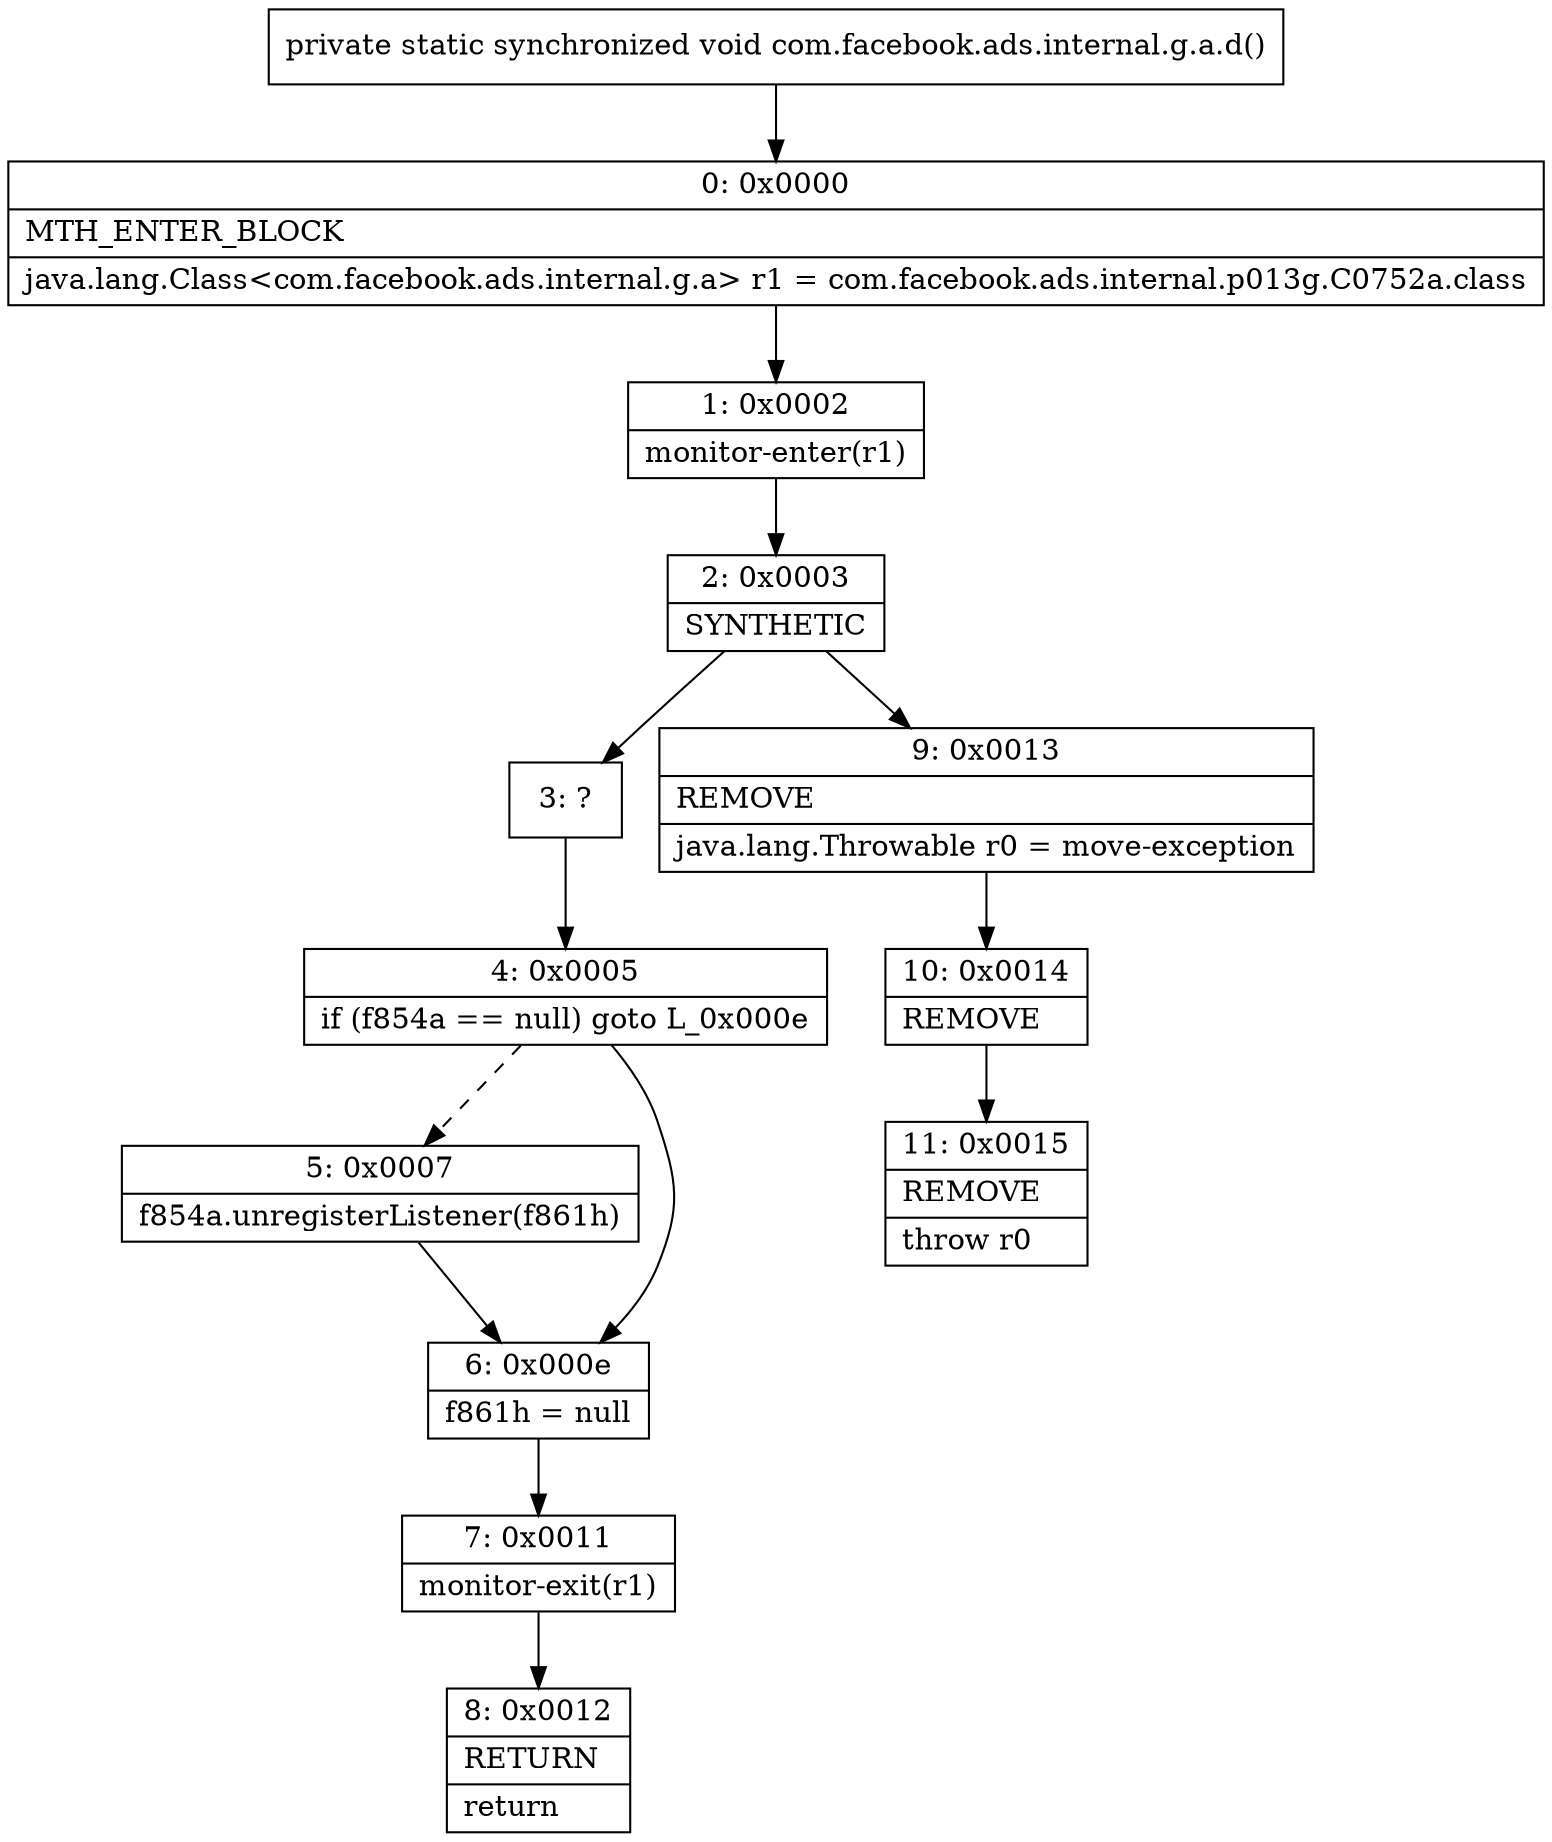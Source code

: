 digraph "CFG forcom.facebook.ads.internal.g.a.d()V" {
Node_0 [shape=record,label="{0\:\ 0x0000|MTH_ENTER_BLOCK\l|java.lang.Class\<com.facebook.ads.internal.g.a\> r1 = com.facebook.ads.internal.p013g.C0752a.class\l}"];
Node_1 [shape=record,label="{1\:\ 0x0002|monitor\-enter(r1)\l}"];
Node_2 [shape=record,label="{2\:\ 0x0003|SYNTHETIC\l}"];
Node_3 [shape=record,label="{3\:\ ?}"];
Node_4 [shape=record,label="{4\:\ 0x0005|if (f854a == null) goto L_0x000e\l}"];
Node_5 [shape=record,label="{5\:\ 0x0007|f854a.unregisterListener(f861h)\l}"];
Node_6 [shape=record,label="{6\:\ 0x000e|f861h = null\l}"];
Node_7 [shape=record,label="{7\:\ 0x0011|monitor\-exit(r1)\l}"];
Node_8 [shape=record,label="{8\:\ 0x0012|RETURN\l|return\l}"];
Node_9 [shape=record,label="{9\:\ 0x0013|REMOVE\l|java.lang.Throwable r0 = move\-exception\l}"];
Node_10 [shape=record,label="{10\:\ 0x0014|REMOVE\l}"];
Node_11 [shape=record,label="{11\:\ 0x0015|REMOVE\l|throw r0\l}"];
MethodNode[shape=record,label="{private static synchronized void com.facebook.ads.internal.g.a.d() }"];
MethodNode -> Node_0;
Node_0 -> Node_1;
Node_1 -> Node_2;
Node_2 -> Node_3;
Node_2 -> Node_9;
Node_3 -> Node_4;
Node_4 -> Node_5[style=dashed];
Node_4 -> Node_6;
Node_5 -> Node_6;
Node_6 -> Node_7;
Node_7 -> Node_8;
Node_9 -> Node_10;
Node_10 -> Node_11;
}

